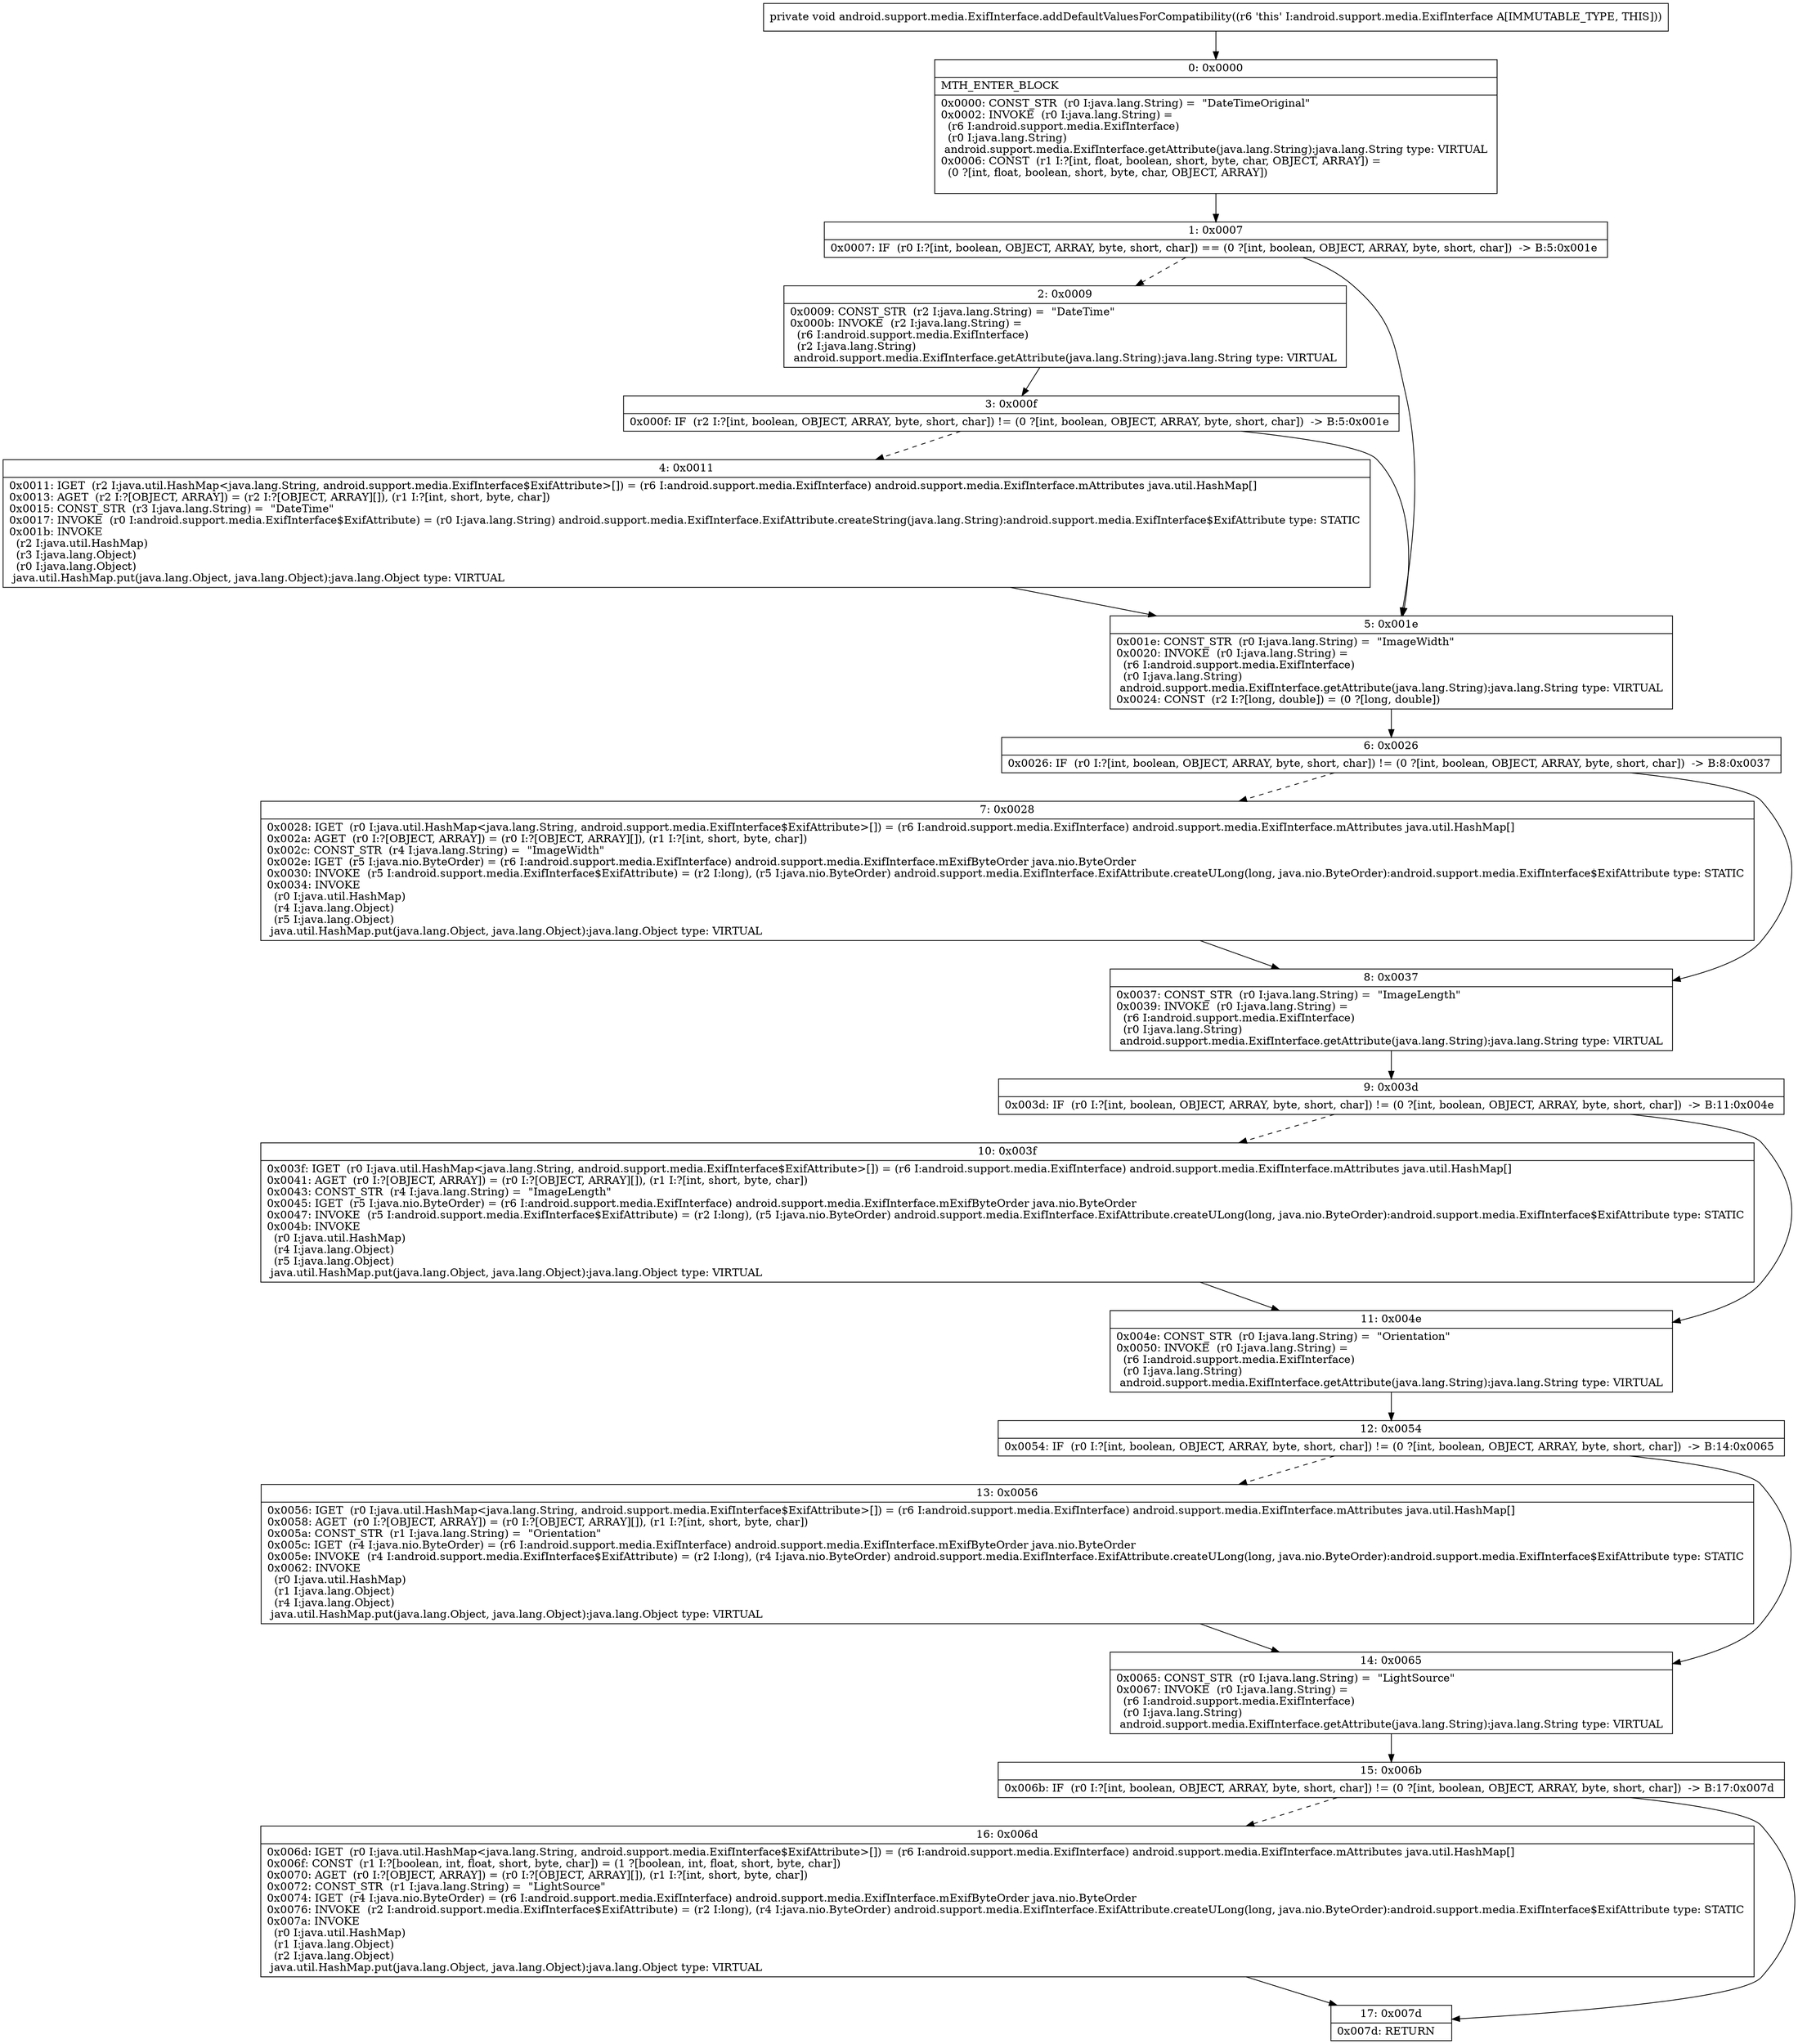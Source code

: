 digraph "CFG forandroid.support.media.ExifInterface.addDefaultValuesForCompatibility()V" {
Node_0 [shape=record,label="{0\:\ 0x0000|MTH_ENTER_BLOCK\l|0x0000: CONST_STR  (r0 I:java.lang.String) =  \"DateTimeOriginal\" \l0x0002: INVOKE  (r0 I:java.lang.String) = \l  (r6 I:android.support.media.ExifInterface)\l  (r0 I:java.lang.String)\l android.support.media.ExifInterface.getAttribute(java.lang.String):java.lang.String type: VIRTUAL \l0x0006: CONST  (r1 I:?[int, float, boolean, short, byte, char, OBJECT, ARRAY]) = \l  (0 ?[int, float, boolean, short, byte, char, OBJECT, ARRAY])\l \l}"];
Node_1 [shape=record,label="{1\:\ 0x0007|0x0007: IF  (r0 I:?[int, boolean, OBJECT, ARRAY, byte, short, char]) == (0 ?[int, boolean, OBJECT, ARRAY, byte, short, char])  \-\> B:5:0x001e \l}"];
Node_2 [shape=record,label="{2\:\ 0x0009|0x0009: CONST_STR  (r2 I:java.lang.String) =  \"DateTime\" \l0x000b: INVOKE  (r2 I:java.lang.String) = \l  (r6 I:android.support.media.ExifInterface)\l  (r2 I:java.lang.String)\l android.support.media.ExifInterface.getAttribute(java.lang.String):java.lang.String type: VIRTUAL \l}"];
Node_3 [shape=record,label="{3\:\ 0x000f|0x000f: IF  (r2 I:?[int, boolean, OBJECT, ARRAY, byte, short, char]) != (0 ?[int, boolean, OBJECT, ARRAY, byte, short, char])  \-\> B:5:0x001e \l}"];
Node_4 [shape=record,label="{4\:\ 0x0011|0x0011: IGET  (r2 I:java.util.HashMap\<java.lang.String, android.support.media.ExifInterface$ExifAttribute\>[]) = (r6 I:android.support.media.ExifInterface) android.support.media.ExifInterface.mAttributes java.util.HashMap[] \l0x0013: AGET  (r2 I:?[OBJECT, ARRAY]) = (r2 I:?[OBJECT, ARRAY][]), (r1 I:?[int, short, byte, char]) \l0x0015: CONST_STR  (r3 I:java.lang.String) =  \"DateTime\" \l0x0017: INVOKE  (r0 I:android.support.media.ExifInterface$ExifAttribute) = (r0 I:java.lang.String) android.support.media.ExifInterface.ExifAttribute.createString(java.lang.String):android.support.media.ExifInterface$ExifAttribute type: STATIC \l0x001b: INVOKE  \l  (r2 I:java.util.HashMap)\l  (r3 I:java.lang.Object)\l  (r0 I:java.lang.Object)\l java.util.HashMap.put(java.lang.Object, java.lang.Object):java.lang.Object type: VIRTUAL \l}"];
Node_5 [shape=record,label="{5\:\ 0x001e|0x001e: CONST_STR  (r0 I:java.lang.String) =  \"ImageWidth\" \l0x0020: INVOKE  (r0 I:java.lang.String) = \l  (r6 I:android.support.media.ExifInterface)\l  (r0 I:java.lang.String)\l android.support.media.ExifInterface.getAttribute(java.lang.String):java.lang.String type: VIRTUAL \l0x0024: CONST  (r2 I:?[long, double]) = (0 ?[long, double]) \l}"];
Node_6 [shape=record,label="{6\:\ 0x0026|0x0026: IF  (r0 I:?[int, boolean, OBJECT, ARRAY, byte, short, char]) != (0 ?[int, boolean, OBJECT, ARRAY, byte, short, char])  \-\> B:8:0x0037 \l}"];
Node_7 [shape=record,label="{7\:\ 0x0028|0x0028: IGET  (r0 I:java.util.HashMap\<java.lang.String, android.support.media.ExifInterface$ExifAttribute\>[]) = (r6 I:android.support.media.ExifInterface) android.support.media.ExifInterface.mAttributes java.util.HashMap[] \l0x002a: AGET  (r0 I:?[OBJECT, ARRAY]) = (r0 I:?[OBJECT, ARRAY][]), (r1 I:?[int, short, byte, char]) \l0x002c: CONST_STR  (r4 I:java.lang.String) =  \"ImageWidth\" \l0x002e: IGET  (r5 I:java.nio.ByteOrder) = (r6 I:android.support.media.ExifInterface) android.support.media.ExifInterface.mExifByteOrder java.nio.ByteOrder \l0x0030: INVOKE  (r5 I:android.support.media.ExifInterface$ExifAttribute) = (r2 I:long), (r5 I:java.nio.ByteOrder) android.support.media.ExifInterface.ExifAttribute.createULong(long, java.nio.ByteOrder):android.support.media.ExifInterface$ExifAttribute type: STATIC \l0x0034: INVOKE  \l  (r0 I:java.util.HashMap)\l  (r4 I:java.lang.Object)\l  (r5 I:java.lang.Object)\l java.util.HashMap.put(java.lang.Object, java.lang.Object):java.lang.Object type: VIRTUAL \l}"];
Node_8 [shape=record,label="{8\:\ 0x0037|0x0037: CONST_STR  (r0 I:java.lang.String) =  \"ImageLength\" \l0x0039: INVOKE  (r0 I:java.lang.String) = \l  (r6 I:android.support.media.ExifInterface)\l  (r0 I:java.lang.String)\l android.support.media.ExifInterface.getAttribute(java.lang.String):java.lang.String type: VIRTUAL \l}"];
Node_9 [shape=record,label="{9\:\ 0x003d|0x003d: IF  (r0 I:?[int, boolean, OBJECT, ARRAY, byte, short, char]) != (0 ?[int, boolean, OBJECT, ARRAY, byte, short, char])  \-\> B:11:0x004e \l}"];
Node_10 [shape=record,label="{10\:\ 0x003f|0x003f: IGET  (r0 I:java.util.HashMap\<java.lang.String, android.support.media.ExifInterface$ExifAttribute\>[]) = (r6 I:android.support.media.ExifInterface) android.support.media.ExifInterface.mAttributes java.util.HashMap[] \l0x0041: AGET  (r0 I:?[OBJECT, ARRAY]) = (r0 I:?[OBJECT, ARRAY][]), (r1 I:?[int, short, byte, char]) \l0x0043: CONST_STR  (r4 I:java.lang.String) =  \"ImageLength\" \l0x0045: IGET  (r5 I:java.nio.ByteOrder) = (r6 I:android.support.media.ExifInterface) android.support.media.ExifInterface.mExifByteOrder java.nio.ByteOrder \l0x0047: INVOKE  (r5 I:android.support.media.ExifInterface$ExifAttribute) = (r2 I:long), (r5 I:java.nio.ByteOrder) android.support.media.ExifInterface.ExifAttribute.createULong(long, java.nio.ByteOrder):android.support.media.ExifInterface$ExifAttribute type: STATIC \l0x004b: INVOKE  \l  (r0 I:java.util.HashMap)\l  (r4 I:java.lang.Object)\l  (r5 I:java.lang.Object)\l java.util.HashMap.put(java.lang.Object, java.lang.Object):java.lang.Object type: VIRTUAL \l}"];
Node_11 [shape=record,label="{11\:\ 0x004e|0x004e: CONST_STR  (r0 I:java.lang.String) =  \"Orientation\" \l0x0050: INVOKE  (r0 I:java.lang.String) = \l  (r6 I:android.support.media.ExifInterface)\l  (r0 I:java.lang.String)\l android.support.media.ExifInterface.getAttribute(java.lang.String):java.lang.String type: VIRTUAL \l}"];
Node_12 [shape=record,label="{12\:\ 0x0054|0x0054: IF  (r0 I:?[int, boolean, OBJECT, ARRAY, byte, short, char]) != (0 ?[int, boolean, OBJECT, ARRAY, byte, short, char])  \-\> B:14:0x0065 \l}"];
Node_13 [shape=record,label="{13\:\ 0x0056|0x0056: IGET  (r0 I:java.util.HashMap\<java.lang.String, android.support.media.ExifInterface$ExifAttribute\>[]) = (r6 I:android.support.media.ExifInterface) android.support.media.ExifInterface.mAttributes java.util.HashMap[] \l0x0058: AGET  (r0 I:?[OBJECT, ARRAY]) = (r0 I:?[OBJECT, ARRAY][]), (r1 I:?[int, short, byte, char]) \l0x005a: CONST_STR  (r1 I:java.lang.String) =  \"Orientation\" \l0x005c: IGET  (r4 I:java.nio.ByteOrder) = (r6 I:android.support.media.ExifInterface) android.support.media.ExifInterface.mExifByteOrder java.nio.ByteOrder \l0x005e: INVOKE  (r4 I:android.support.media.ExifInterface$ExifAttribute) = (r2 I:long), (r4 I:java.nio.ByteOrder) android.support.media.ExifInterface.ExifAttribute.createULong(long, java.nio.ByteOrder):android.support.media.ExifInterface$ExifAttribute type: STATIC \l0x0062: INVOKE  \l  (r0 I:java.util.HashMap)\l  (r1 I:java.lang.Object)\l  (r4 I:java.lang.Object)\l java.util.HashMap.put(java.lang.Object, java.lang.Object):java.lang.Object type: VIRTUAL \l}"];
Node_14 [shape=record,label="{14\:\ 0x0065|0x0065: CONST_STR  (r0 I:java.lang.String) =  \"LightSource\" \l0x0067: INVOKE  (r0 I:java.lang.String) = \l  (r6 I:android.support.media.ExifInterface)\l  (r0 I:java.lang.String)\l android.support.media.ExifInterface.getAttribute(java.lang.String):java.lang.String type: VIRTUAL \l}"];
Node_15 [shape=record,label="{15\:\ 0x006b|0x006b: IF  (r0 I:?[int, boolean, OBJECT, ARRAY, byte, short, char]) != (0 ?[int, boolean, OBJECT, ARRAY, byte, short, char])  \-\> B:17:0x007d \l}"];
Node_16 [shape=record,label="{16\:\ 0x006d|0x006d: IGET  (r0 I:java.util.HashMap\<java.lang.String, android.support.media.ExifInterface$ExifAttribute\>[]) = (r6 I:android.support.media.ExifInterface) android.support.media.ExifInterface.mAttributes java.util.HashMap[] \l0x006f: CONST  (r1 I:?[boolean, int, float, short, byte, char]) = (1 ?[boolean, int, float, short, byte, char]) \l0x0070: AGET  (r0 I:?[OBJECT, ARRAY]) = (r0 I:?[OBJECT, ARRAY][]), (r1 I:?[int, short, byte, char]) \l0x0072: CONST_STR  (r1 I:java.lang.String) =  \"LightSource\" \l0x0074: IGET  (r4 I:java.nio.ByteOrder) = (r6 I:android.support.media.ExifInterface) android.support.media.ExifInterface.mExifByteOrder java.nio.ByteOrder \l0x0076: INVOKE  (r2 I:android.support.media.ExifInterface$ExifAttribute) = (r2 I:long), (r4 I:java.nio.ByteOrder) android.support.media.ExifInterface.ExifAttribute.createULong(long, java.nio.ByteOrder):android.support.media.ExifInterface$ExifAttribute type: STATIC \l0x007a: INVOKE  \l  (r0 I:java.util.HashMap)\l  (r1 I:java.lang.Object)\l  (r2 I:java.lang.Object)\l java.util.HashMap.put(java.lang.Object, java.lang.Object):java.lang.Object type: VIRTUAL \l}"];
Node_17 [shape=record,label="{17\:\ 0x007d|0x007d: RETURN   \l}"];
MethodNode[shape=record,label="{private void android.support.media.ExifInterface.addDefaultValuesForCompatibility((r6 'this' I:android.support.media.ExifInterface A[IMMUTABLE_TYPE, THIS])) }"];
MethodNode -> Node_0;
Node_0 -> Node_1;
Node_1 -> Node_2[style=dashed];
Node_1 -> Node_5;
Node_2 -> Node_3;
Node_3 -> Node_4[style=dashed];
Node_3 -> Node_5;
Node_4 -> Node_5;
Node_5 -> Node_6;
Node_6 -> Node_7[style=dashed];
Node_6 -> Node_8;
Node_7 -> Node_8;
Node_8 -> Node_9;
Node_9 -> Node_10[style=dashed];
Node_9 -> Node_11;
Node_10 -> Node_11;
Node_11 -> Node_12;
Node_12 -> Node_13[style=dashed];
Node_12 -> Node_14;
Node_13 -> Node_14;
Node_14 -> Node_15;
Node_15 -> Node_16[style=dashed];
Node_15 -> Node_17;
Node_16 -> Node_17;
}

